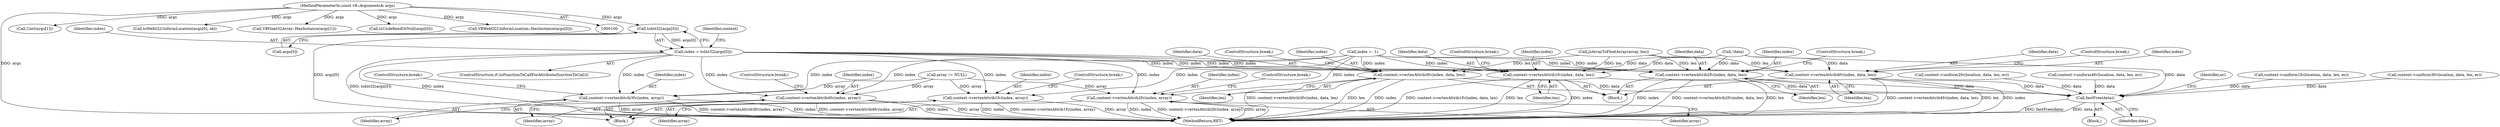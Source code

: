 digraph "0_Chrome_e9372a1bfd3588a80fcf49aa07321f0971dd6091_64@array" {
"1000128" [label="(Call,toInt32(args[0]))"];
"1000101" [label="(MethodParameterIn,const v8::Arguments& args)"];
"1000126" [label="(Call,index = toInt32(args[0]))"];
"1000213" [label="(Call,context->vertexAttrib1fv(index, array))"];
"1000218" [label="(Call,context->vertexAttrib2fv(index, array))"];
"1000223" [label="(Call,context->vertexAttrib3fv(index, array))"];
"1000228" [label="(Call,context->vertexAttrib4fv(index, array))"];
"1000310" [label="(Call,context->vertexAttrib1fv(index, data, len))"];
"1000336" [label="(Call,fastFree(data))"];
"1000316" [label="(Call,context->vertexAttrib2fv(index, data, len))"];
"1000322" [label="(Call,context->vertexAttrib3fv(index, data, len))"];
"1000328" [label="(Call,context->vertexAttrib4fv(index, data, len))"];
"1000214" [label="(Identifier,index)"];
"1000219" [label="(Identifier,index)"];
"1000218" [label="(Call,context->vertexAttrib2fv(index, array))"];
"1000322" [label="(Call,context->vertexAttrib3fv(index, data, len))"];
"1000314" [label="(ControlStructure,break;)"];
"1000213" [label="(Call,context->vertexAttrib1fv(index, array))"];
"1000129" [label="(Call,args[0])"];
"1000336" [label="(Call,fastFree(data))"];
"1000251" [label="(Call,Cast(args[1]))"];
"1000310" [label="(Call,context->vertexAttrib1fv(index, data, len))"];
"1000311" [label="(Identifier,index)"];
"1000163" [label="(Identifier,context)"];
"1000323" [label="(Identifier,index)"];
"1000317" [label="(Identifier,index)"];
"1000339" [label="(Identifier,ec)"];
"1000216" [label="(ControlStructure,break;)"];
"1000282" [label="(Call,context->uniform1fv(location, data, len, ec))"];
"1000325" [label="(Identifier,len)"];
"1000320" [label="(ControlStructure,break;)"];
"1000345" [label="(MethodReturn,RET)"];
"1000266" [label="(Call,!data)"];
"1000328" [label="(Call,context->vertexAttrib4fv(index, data, len))"];
"1000156" [label="(Call,toWebGLUniformLocation(args[0], ok))"];
"1000167" [label="(Call,V8Float32Array::HasInstance(args[1]))"];
"1000224" [label="(Identifier,index)"];
"1000230" [label="(Identifier,array)"];
"1000262" [label="(Call,jsArrayToFloatArray(array, len))"];
"1000103" [label="(Block,)"];
"1000324" [label="(Identifier,data)"];
"1000312" [label="(Identifier,data)"];
"1000326" [label="(ControlStructure,break;)"];
"1000115" [label="(Call,index = -1)"];
"1000296" [label="(Call,context->uniform3fv(location, data, len, ec))"];
"1000289" [label="(Call,context->uniform2fv(location, data, len, ec))"];
"1000313" [label="(Identifier,len)"];
"1000303" [label="(Call,context->uniform4fv(location, data, len, ec))"];
"1000126" [label="(Call,index = toInt32(args[0]))"];
"1000220" [label="(Identifier,array)"];
"1000226" [label="(ControlStructure,break;)"];
"1000280" [label="(Block,)"];
"1000141" [label="(Call,isUndefinedOrNull(args[0]))"];
"1000215" [label="(Identifier,array)"];
"1000123" [label="(ControlStructure,if (isFunctionToCallForAttribute(functionToCall)))"];
"1000128" [label="(Call,toInt32(args[0]))"];
"1000228" [label="(Call,context->vertexAttrib4fv(index, array))"];
"1000187" [label="(Block,)"];
"1000332" [label="(ControlStructure,break;)"];
"1000223" [label="(Call,context->vertexAttrib3fv(index, array))"];
"1000329" [label="(Identifier,index)"];
"1000318" [label="(Identifier,data)"];
"1000330" [label="(Identifier,data)"];
"1000178" [label="(Call,array != NULL)"];
"1000319" [label="(Identifier,len)"];
"1000231" [label="(ControlStructure,break;)"];
"1000225" [label="(Identifier,array)"];
"1000127" [label="(Identifier,index)"];
"1000331" [label="(Identifier,len)"];
"1000146" [label="(Call,V8WebGLUniformLocation::HasInstance(args[0]))"];
"1000101" [label="(MethodParameterIn,const v8::Arguments& args)"];
"1000337" [label="(Identifier,data)"];
"1000221" [label="(ControlStructure,break;)"];
"1000316" [label="(Call,context->vertexAttrib2fv(index, data, len))"];
"1000229" [label="(Identifier,index)"];
"1000128" -> "1000126"  [label="AST: "];
"1000128" -> "1000129"  [label="CFG: "];
"1000129" -> "1000128"  [label="AST: "];
"1000126" -> "1000128"  [label="CFG: "];
"1000128" -> "1000345"  [label="DDG: args[0]"];
"1000128" -> "1000126"  [label="DDG: args[0]"];
"1000101" -> "1000128"  [label="DDG: args"];
"1000101" -> "1000100"  [label="AST: "];
"1000101" -> "1000345"  [label="DDG: args"];
"1000101" -> "1000141"  [label="DDG: args"];
"1000101" -> "1000146"  [label="DDG: args"];
"1000101" -> "1000156"  [label="DDG: args"];
"1000101" -> "1000167"  [label="DDG: args"];
"1000101" -> "1000251"  [label="DDG: args"];
"1000126" -> "1000123"  [label="AST: "];
"1000127" -> "1000126"  [label="AST: "];
"1000163" -> "1000126"  [label="CFG: "];
"1000126" -> "1000345"  [label="DDG: index"];
"1000126" -> "1000345"  [label="DDG: toInt32(args[0])"];
"1000126" -> "1000213"  [label="DDG: index"];
"1000126" -> "1000218"  [label="DDG: index"];
"1000126" -> "1000223"  [label="DDG: index"];
"1000126" -> "1000228"  [label="DDG: index"];
"1000126" -> "1000310"  [label="DDG: index"];
"1000126" -> "1000316"  [label="DDG: index"];
"1000126" -> "1000322"  [label="DDG: index"];
"1000126" -> "1000328"  [label="DDG: index"];
"1000213" -> "1000187"  [label="AST: "];
"1000213" -> "1000215"  [label="CFG: "];
"1000214" -> "1000213"  [label="AST: "];
"1000215" -> "1000213"  [label="AST: "];
"1000216" -> "1000213"  [label="CFG: "];
"1000213" -> "1000345"  [label="DDG: index"];
"1000213" -> "1000345"  [label="DDG: context->vertexAttrib1fv(index, array)"];
"1000213" -> "1000345"  [label="DDG: array"];
"1000115" -> "1000213"  [label="DDG: index"];
"1000178" -> "1000213"  [label="DDG: array"];
"1000218" -> "1000187"  [label="AST: "];
"1000218" -> "1000220"  [label="CFG: "];
"1000219" -> "1000218"  [label="AST: "];
"1000220" -> "1000218"  [label="AST: "];
"1000221" -> "1000218"  [label="CFG: "];
"1000218" -> "1000345"  [label="DDG: index"];
"1000218" -> "1000345"  [label="DDG: context->vertexAttrib2fv(index, array)"];
"1000218" -> "1000345"  [label="DDG: array"];
"1000115" -> "1000218"  [label="DDG: index"];
"1000178" -> "1000218"  [label="DDG: array"];
"1000223" -> "1000187"  [label="AST: "];
"1000223" -> "1000225"  [label="CFG: "];
"1000224" -> "1000223"  [label="AST: "];
"1000225" -> "1000223"  [label="AST: "];
"1000226" -> "1000223"  [label="CFG: "];
"1000223" -> "1000345"  [label="DDG: array"];
"1000223" -> "1000345"  [label="DDG: context->vertexAttrib3fv(index, array)"];
"1000223" -> "1000345"  [label="DDG: index"];
"1000115" -> "1000223"  [label="DDG: index"];
"1000178" -> "1000223"  [label="DDG: array"];
"1000228" -> "1000187"  [label="AST: "];
"1000228" -> "1000230"  [label="CFG: "];
"1000229" -> "1000228"  [label="AST: "];
"1000230" -> "1000228"  [label="AST: "];
"1000231" -> "1000228"  [label="CFG: "];
"1000228" -> "1000345"  [label="DDG: context->vertexAttrib4fv(index, array)"];
"1000228" -> "1000345"  [label="DDG: index"];
"1000228" -> "1000345"  [label="DDG: array"];
"1000115" -> "1000228"  [label="DDG: index"];
"1000178" -> "1000228"  [label="DDG: array"];
"1000310" -> "1000280"  [label="AST: "];
"1000310" -> "1000313"  [label="CFG: "];
"1000311" -> "1000310"  [label="AST: "];
"1000312" -> "1000310"  [label="AST: "];
"1000313" -> "1000310"  [label="AST: "];
"1000314" -> "1000310"  [label="CFG: "];
"1000310" -> "1000345"  [label="DDG: context->vertexAttrib1fv(index, data, len)"];
"1000310" -> "1000345"  [label="DDG: len"];
"1000310" -> "1000345"  [label="DDG: index"];
"1000115" -> "1000310"  [label="DDG: index"];
"1000266" -> "1000310"  [label="DDG: data"];
"1000262" -> "1000310"  [label="DDG: len"];
"1000310" -> "1000336"  [label="DDG: data"];
"1000336" -> "1000103"  [label="AST: "];
"1000336" -> "1000337"  [label="CFG: "];
"1000337" -> "1000336"  [label="AST: "];
"1000339" -> "1000336"  [label="CFG: "];
"1000336" -> "1000345"  [label="DDG: fastFree(data)"];
"1000336" -> "1000345"  [label="DDG: data"];
"1000282" -> "1000336"  [label="DDG: data"];
"1000316" -> "1000336"  [label="DDG: data"];
"1000303" -> "1000336"  [label="DDG: data"];
"1000266" -> "1000336"  [label="DDG: data"];
"1000328" -> "1000336"  [label="DDG: data"];
"1000322" -> "1000336"  [label="DDG: data"];
"1000296" -> "1000336"  [label="DDG: data"];
"1000289" -> "1000336"  [label="DDG: data"];
"1000316" -> "1000280"  [label="AST: "];
"1000316" -> "1000319"  [label="CFG: "];
"1000317" -> "1000316"  [label="AST: "];
"1000318" -> "1000316"  [label="AST: "];
"1000319" -> "1000316"  [label="AST: "];
"1000320" -> "1000316"  [label="CFG: "];
"1000316" -> "1000345"  [label="DDG: context->vertexAttrib2fv(index, data, len)"];
"1000316" -> "1000345"  [label="DDG: len"];
"1000316" -> "1000345"  [label="DDG: index"];
"1000115" -> "1000316"  [label="DDG: index"];
"1000266" -> "1000316"  [label="DDG: data"];
"1000262" -> "1000316"  [label="DDG: len"];
"1000322" -> "1000280"  [label="AST: "];
"1000322" -> "1000325"  [label="CFG: "];
"1000323" -> "1000322"  [label="AST: "];
"1000324" -> "1000322"  [label="AST: "];
"1000325" -> "1000322"  [label="AST: "];
"1000326" -> "1000322"  [label="CFG: "];
"1000322" -> "1000345"  [label="DDG: context->vertexAttrib3fv(index, data, len)"];
"1000322" -> "1000345"  [label="DDG: len"];
"1000322" -> "1000345"  [label="DDG: index"];
"1000115" -> "1000322"  [label="DDG: index"];
"1000266" -> "1000322"  [label="DDG: data"];
"1000262" -> "1000322"  [label="DDG: len"];
"1000328" -> "1000280"  [label="AST: "];
"1000328" -> "1000331"  [label="CFG: "];
"1000329" -> "1000328"  [label="AST: "];
"1000330" -> "1000328"  [label="AST: "];
"1000331" -> "1000328"  [label="AST: "];
"1000332" -> "1000328"  [label="CFG: "];
"1000328" -> "1000345"  [label="DDG: context->vertexAttrib4fv(index, data, len)"];
"1000328" -> "1000345"  [label="DDG: len"];
"1000328" -> "1000345"  [label="DDG: index"];
"1000115" -> "1000328"  [label="DDG: index"];
"1000266" -> "1000328"  [label="DDG: data"];
"1000262" -> "1000328"  [label="DDG: len"];
}
